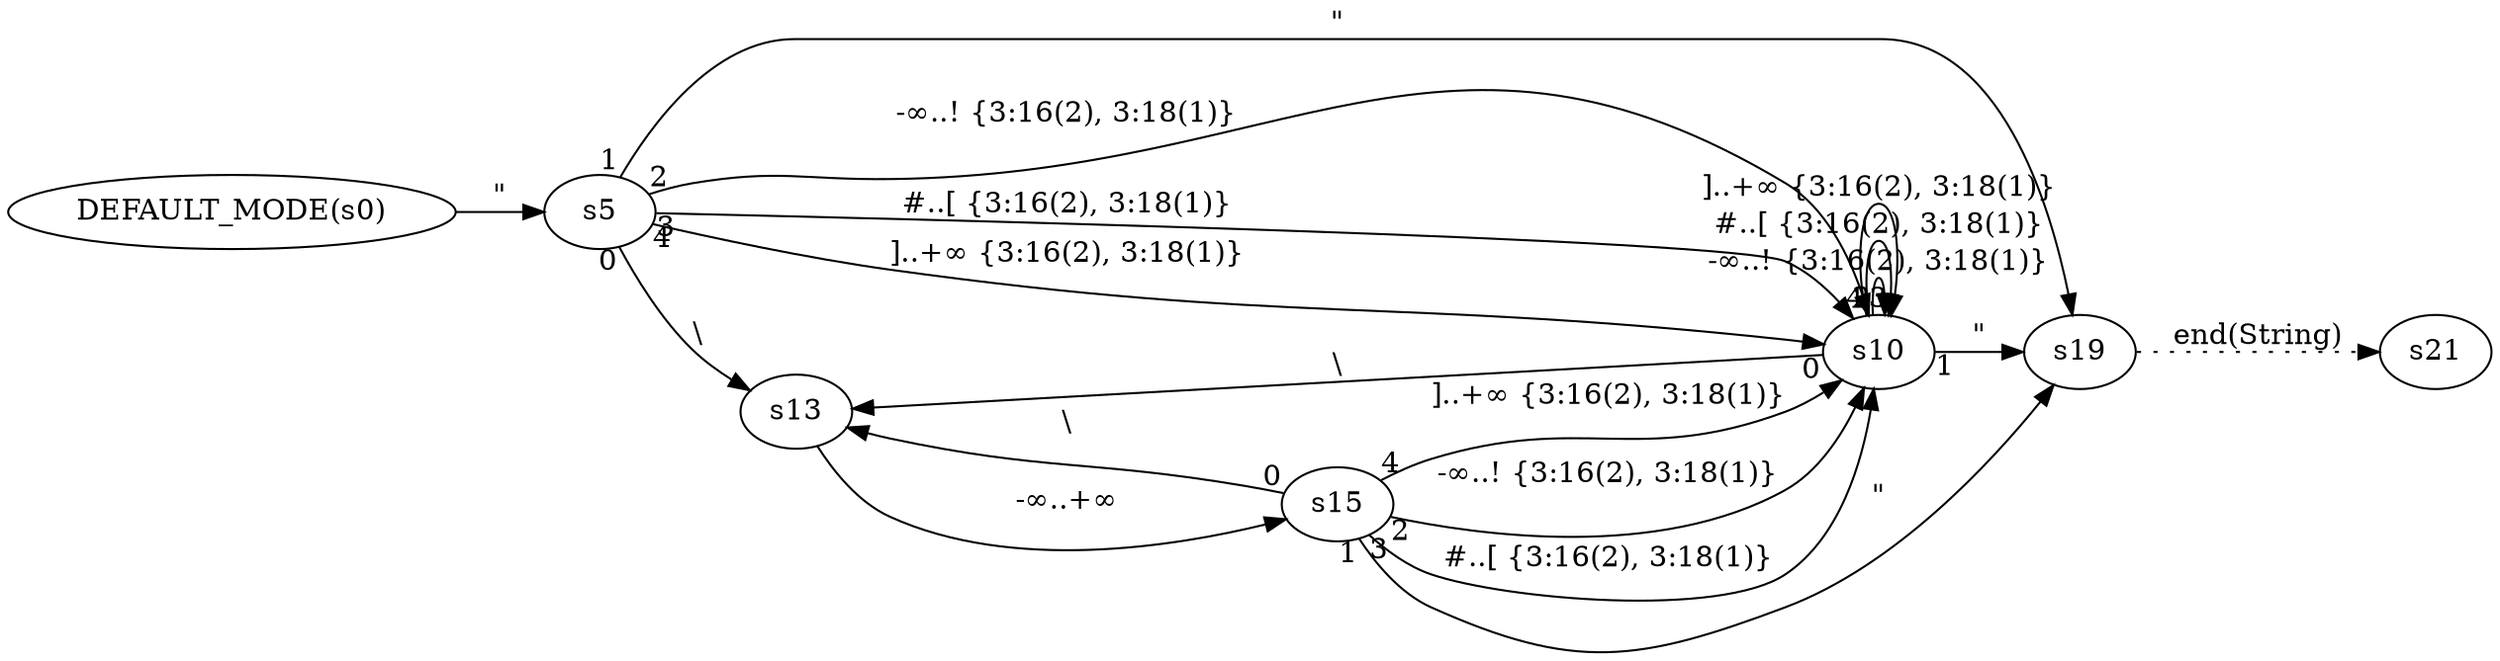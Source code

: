 digraph ATN {
  rankdir=LR;

  "DEFAULT_MODE(s0)" -> s5 [label="\""]
  s5 -> s13 [label="\\" taillabel=0]
  s13 -> s15 [label="-∞..+∞"]
  s15 -> s13 [label="\\" taillabel=0]
  s15 -> s19 [label="\"" taillabel=1]
  s19 -> s21 [label="end(String)" style=dotted]
  s15 -> s10 [label="-∞..! {3:16(2), 3:18(1)}" taillabel=2]
  s10 -> s13 [label="\\" taillabel=0]
  s10 -> s19 [label="\"" taillabel=1]
  s10 -> s10 [label="-∞..! {3:16(2), 3:18(1)}" taillabel=2]
  s10 -> s10 [label="#..[ {3:16(2), 3:18(1)}" taillabel=3]
  s10 -> s10 [label="]..+∞ {3:16(2), 3:18(1)}" taillabel=4]
  s15 -> s10 [label="#..[ {3:16(2), 3:18(1)}" taillabel=3]
  s15 -> s10 [label="]..+∞ {3:16(2), 3:18(1)}" taillabel=4]
  s5 -> s19 [label="\"" taillabel=1]
  s5 -> s10 [label="-∞..! {3:16(2), 3:18(1)}" taillabel=2]
  s5 -> s10 [label="#..[ {3:16(2), 3:18(1)}" taillabel=3]
  s5 -> s10 [label="]..+∞ {3:16(2), 3:18(1)}" taillabel=4]
}